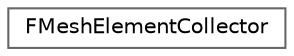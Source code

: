 digraph "Graphical Class Hierarchy"
{
 // INTERACTIVE_SVG=YES
 // LATEX_PDF_SIZE
  bgcolor="transparent";
  edge [fontname=Helvetica,fontsize=10,labelfontname=Helvetica,labelfontsize=10];
  node [fontname=Helvetica,fontsize=10,shape=box,height=0.2,width=0.4];
  rankdir="LR";
  Node0 [id="Node000000",label="FMeshElementCollector",height=0.2,width=0.4,color="grey40", fillcolor="white", style="filled",URL="$d4/d24/classFMeshElementCollector.html",tooltip="Encapsulates the gathering of meshes from the various FPrimitiveSceneProxy classes."];
}
